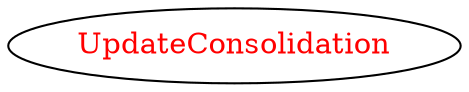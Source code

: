 digraph dependencyGraph {
 concentrate=true;
 ranksep="2.0";
 rankdir="LR"; 
 splines="ortho";
"UpdateConsolidation" [fontcolor="red"];
}